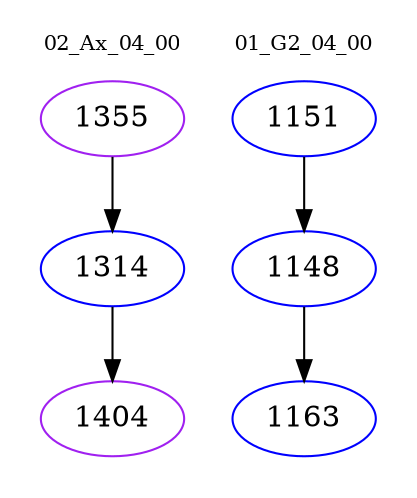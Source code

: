digraph{
subgraph cluster_0 {
color = white
label = "02_Ax_04_00";
fontsize=10;
T0_1355 [label="1355", color="purple"]
T0_1355 -> T0_1314 [color="black"]
T0_1314 [label="1314", color="blue"]
T0_1314 -> T0_1404 [color="black"]
T0_1404 [label="1404", color="purple"]
}
subgraph cluster_1 {
color = white
label = "01_G2_04_00";
fontsize=10;
T1_1151 [label="1151", color="blue"]
T1_1151 -> T1_1148 [color="black"]
T1_1148 [label="1148", color="blue"]
T1_1148 -> T1_1163 [color="black"]
T1_1163 [label="1163", color="blue"]
}
}
